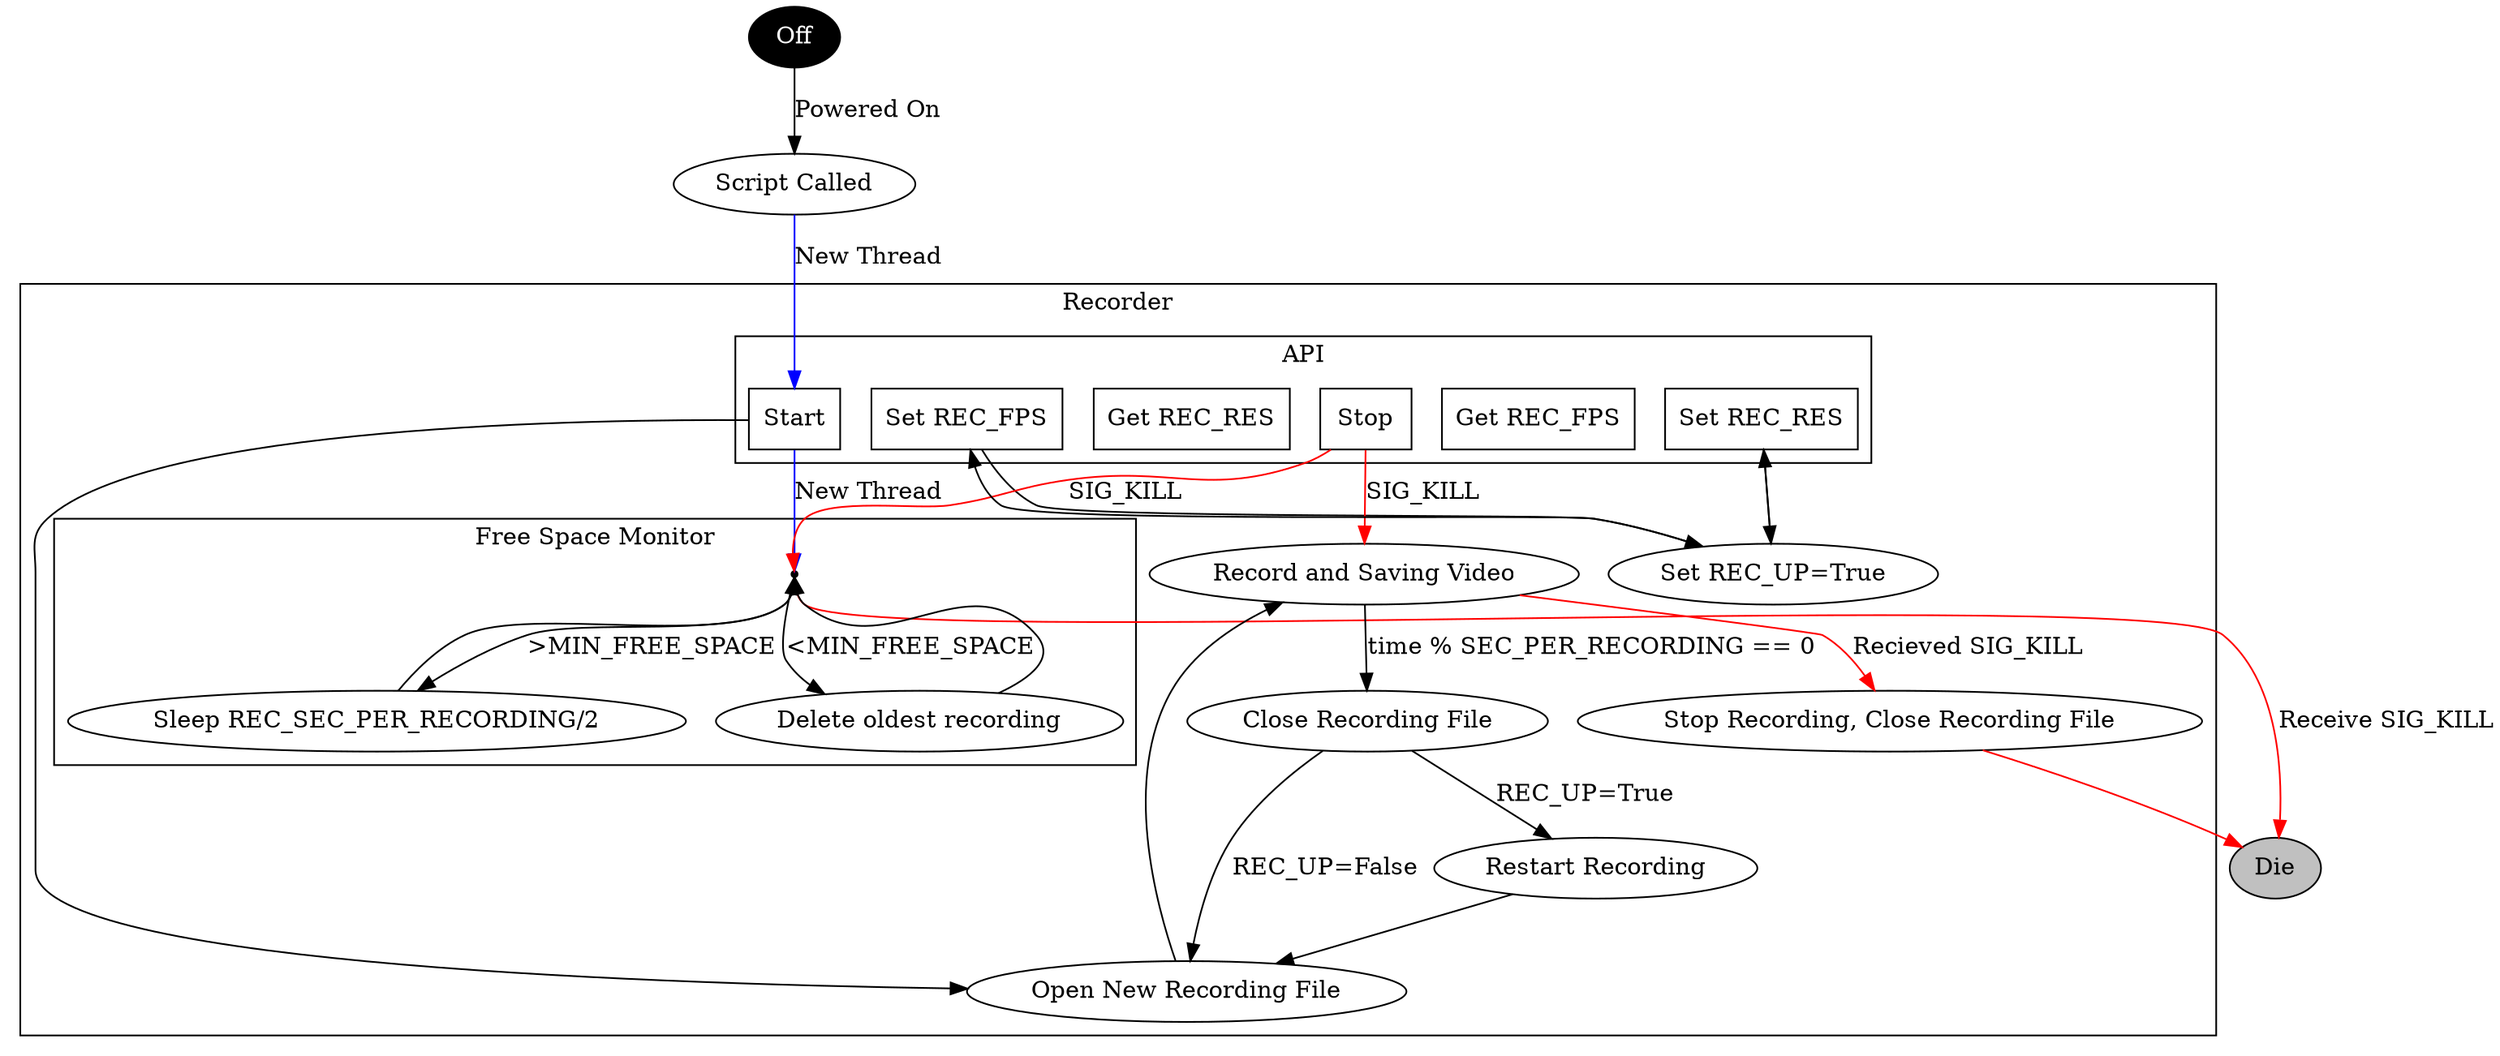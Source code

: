 digraph {
  o [label="Off", fontcolor=white, style=filled, fillcolor=black]
  script [label="Script Called"]
  d [label="Die", style=filled, fillcolor=grey]

  o->script [label="Powered On"]
  script->r_start [label="New Thread", color=blue]
//  script->s [label="New Thread", color=blue]
//  script->a [label="New Thread", color=blue]

  r_die->d [color=red]
  r_g->d [label="Receive SIG_KILL", color=red]
//  s->d [label="Receive SIG_KILL", color=red]
//  s_d->d [color=red]

/*  subgraph cluster_a {
    label="Remote Control API"
    a [label="Listening for port 8001 TCP connection"]
    a_c [label="Read Request"]

    a->a_c [label="Connection Made"]
  }
*/
  subgraph cluster_r {
    label="Recorder"
    subgraph cluster_r_a {
      label="API"
      r_g_fps [label="Get REC_FPS", shape=box]
      r_s_fps [label="Set REC_FPS", shape=box]
      r_g_qual [label="Get REC_RES", shape=box]
      r_s_qual [label="Set REC_RES", shape=box]
      r_start [label="Start", shape=box]
      r_stop [label="Stop", shape=box]
    }
    subgraph cluster_r_g {
      label="Free Space Monitor"
      r_g [label="", shape=point]
      r_g_d [label="Delete oldest recording"]
      r_g_s [label="Sleep REC_SEC_PER_RECORDING/2"]
    
      r_g->r_g_d [label="<MIN_FREE_SPACE"]
      r_g->r_g_s [label=">MIN_FREE_SPACE"]
      r_g_s->r_g
      r_g_d->r_g
    }
    r [label="Record and Saving Video"]
    r_update [label="Set REC_UP=True"]
    r_close_file [label="Close Recording File"]
    r_new_file [label="Open New Recording File"]
    r_restart [label="Restart Recording"]
    r_die [label="Stop Recording, Close Recording File"]
    
    r_start->r_g [label="New Thread", color=blue]
    r_start->r_new_file
    r_stop->r [label="SIG_KILL", color=red]
    r->r_die [label="Recieved SIG_KILL", color=red]
    r_stop->r_g [label="SIG_KILL", color=red]
    r->r_close_file [label="time % SEC_PER_RECORDING == 0"]
    r_close_file->r_new_file [label="REC_UP=False"]
    r_new_file->r
    r_close_file->r_restart [label="REC_UP=True"]
    r_restart->r_new_file
    r_s_fps->r_update
    r_update->r_s_fps
    r_s_qual->r_update
    r_update->r_s_qual
  }

/*
  subgraph cluster_s {
    label="Streamer"
    subgraph cluster_s_a {
      label="API"
      s_g_fps [label="Return STREAMING_FPS", shape=box]
      s_s_fps [label="Set STREAMING_FPS", shape=box]
      s_g_qual [label="Return STRAMING_RES", shape=box]
      s_s_qual [label="Set STREAMING_RES", shape=box]
      s_kill [label="Stop", shape=box]
      s_start [label="Start", shape=box]
    }
    s [label="Listening For port 8000 UDP connection"]
    s_s [label="Record and Stream over Connection"]
    s_update [label="Set STREAM_UP=TRUE"]
    s_restart [label="Restart Stream"]
    s_d [label="Clean up Connection"]

    s_kill->s [label="SIG_KILL", color=red]
    s_kill->s_s [label="SIG_KILL", color=red]
    s_s->s_d [label="Receive SIG_KILL", color=red]
    s->s_s [label="Connection Made"]
    s_s->s_d [label="Connection Terminated"]
    s_d->s
    s_s_fps->s_update
    s_update->s_s_fps
    s_s_qual->s_update
    s_update->s_s_qual
    s_s->s_restart [label="STREAM_UP=TRUE"]
    s_restart->s_s
  }
*/
}
